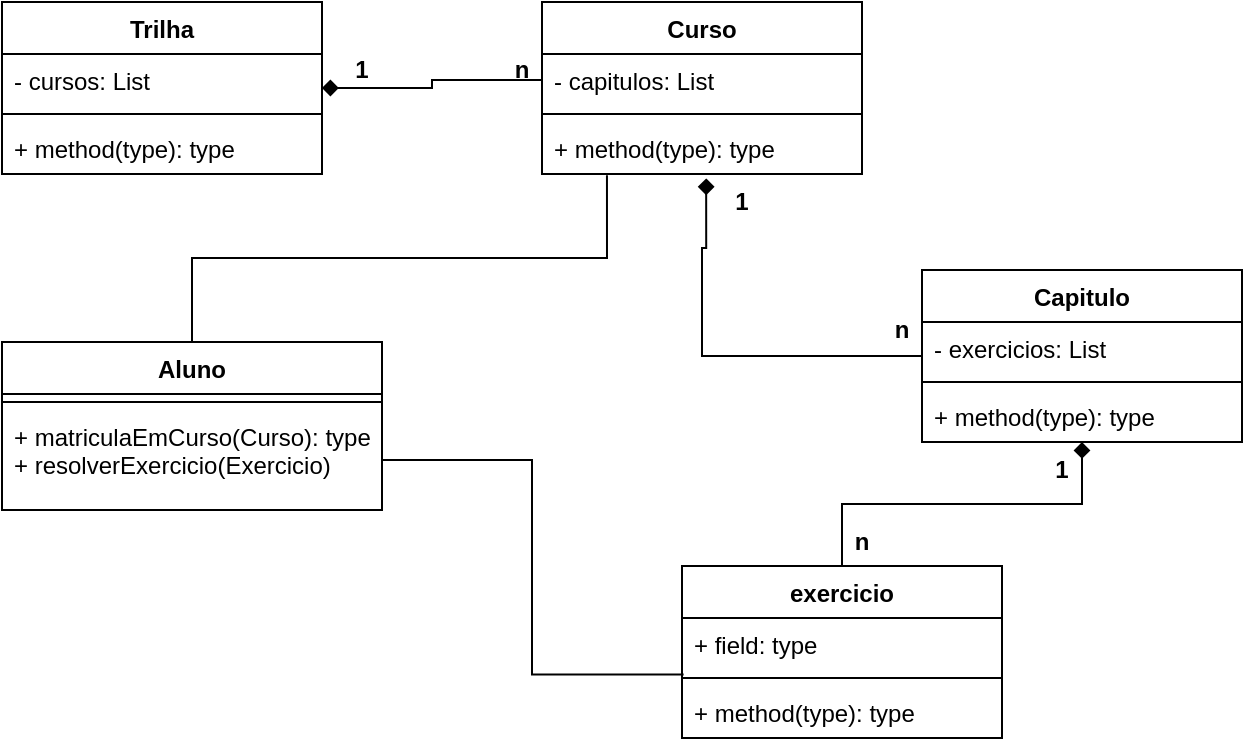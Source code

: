 <mxfile version="13.9.3" type="github">
  <diagram id="C5RBs43oDa-KdzZeNtuy" name="Page-1">
    <mxGraphModel dx="1038" dy="580" grid="1" gridSize="10" guides="1" tooltips="1" connect="1" arrows="1" fold="1" page="1" pageScale="1" pageWidth="827" pageHeight="1169" math="0" shadow="0">
      <root>
        <mxCell id="WIyWlLk6GJQsqaUBKTNV-0" />
        <mxCell id="WIyWlLk6GJQsqaUBKTNV-1" parent="WIyWlLk6GJQsqaUBKTNV-0" />
        <mxCell id="keBym2MLmpa4jsJHaskk-17" style="edgeStyle=orthogonalEdgeStyle;rounded=0;orthogonalLoop=1;jettySize=auto;html=1;entryX=0;entryY=0.5;entryDx=0;entryDy=0;startArrow=diamond;startFill=1;endArrow=none;endFill=0;" edge="1" parent="WIyWlLk6GJQsqaUBKTNV-1" source="keBym2MLmpa4jsJHaskk-0" target="keBym2MLmpa4jsJHaskk-5">
          <mxGeometry relative="1" as="geometry" />
        </mxCell>
        <mxCell id="keBym2MLmpa4jsJHaskk-0" value="Trilha" style="swimlane;fontStyle=1;align=center;verticalAlign=top;childLayout=stackLayout;horizontal=1;startSize=26;horizontalStack=0;resizeParent=1;resizeParentMax=0;resizeLast=0;collapsible=1;marginBottom=0;" vertex="1" parent="WIyWlLk6GJQsqaUBKTNV-1">
          <mxGeometry x="310" y="260" width="160" height="86" as="geometry" />
        </mxCell>
        <mxCell id="keBym2MLmpa4jsJHaskk-1" value="- cursos: List" style="text;strokeColor=none;fillColor=none;align=left;verticalAlign=top;spacingLeft=4;spacingRight=4;overflow=hidden;rotatable=0;points=[[0,0.5],[1,0.5]];portConstraint=eastwest;" vertex="1" parent="keBym2MLmpa4jsJHaskk-0">
          <mxGeometry y="26" width="160" height="26" as="geometry" />
        </mxCell>
        <mxCell id="keBym2MLmpa4jsJHaskk-2" value="" style="line;strokeWidth=1;fillColor=none;align=left;verticalAlign=middle;spacingTop=-1;spacingLeft=3;spacingRight=3;rotatable=0;labelPosition=right;points=[];portConstraint=eastwest;" vertex="1" parent="keBym2MLmpa4jsJHaskk-0">
          <mxGeometry y="52" width="160" height="8" as="geometry" />
        </mxCell>
        <mxCell id="keBym2MLmpa4jsJHaskk-3" value="+ method(type): type" style="text;strokeColor=none;fillColor=none;align=left;verticalAlign=top;spacingLeft=4;spacingRight=4;overflow=hidden;rotatable=0;points=[[0,0.5],[1,0.5]];portConstraint=eastwest;" vertex="1" parent="keBym2MLmpa4jsJHaskk-0">
          <mxGeometry y="60" width="160" height="26" as="geometry" />
        </mxCell>
        <mxCell id="keBym2MLmpa4jsJHaskk-4" value="Curso" style="swimlane;fontStyle=1;align=center;verticalAlign=top;childLayout=stackLayout;horizontal=1;startSize=26;horizontalStack=0;resizeParent=1;resizeParentMax=0;resizeLast=0;collapsible=1;marginBottom=0;" vertex="1" parent="WIyWlLk6GJQsqaUBKTNV-1">
          <mxGeometry x="580" y="260" width="160" height="86" as="geometry" />
        </mxCell>
        <mxCell id="keBym2MLmpa4jsJHaskk-5" value="- capitulos: List" style="text;strokeColor=none;fillColor=none;align=left;verticalAlign=top;spacingLeft=4;spacingRight=4;overflow=hidden;rotatable=0;points=[[0,0.5],[1,0.5]];portConstraint=eastwest;" vertex="1" parent="keBym2MLmpa4jsJHaskk-4">
          <mxGeometry y="26" width="160" height="26" as="geometry" />
        </mxCell>
        <mxCell id="keBym2MLmpa4jsJHaskk-6" value="" style="line;strokeWidth=1;fillColor=none;align=left;verticalAlign=middle;spacingTop=-1;spacingLeft=3;spacingRight=3;rotatable=0;labelPosition=right;points=[];portConstraint=eastwest;" vertex="1" parent="keBym2MLmpa4jsJHaskk-4">
          <mxGeometry y="52" width="160" height="8" as="geometry" />
        </mxCell>
        <mxCell id="keBym2MLmpa4jsJHaskk-7" value="+ method(type): type" style="text;strokeColor=none;fillColor=none;align=left;verticalAlign=top;spacingLeft=4;spacingRight=4;overflow=hidden;rotatable=0;points=[[0,0.5],[1,0.5]];portConstraint=eastwest;" vertex="1" parent="keBym2MLmpa4jsJHaskk-4">
          <mxGeometry y="60" width="160" height="26" as="geometry" />
        </mxCell>
        <mxCell id="keBym2MLmpa4jsJHaskk-20" style="edgeStyle=orthogonalEdgeStyle;rounded=0;orthogonalLoop=1;jettySize=auto;html=1;entryX=0.513;entryY=1.085;entryDx=0;entryDy=0;entryPerimeter=0;startArrow=none;startFill=0;endArrow=diamond;endFill=1;" edge="1" parent="WIyWlLk6GJQsqaUBKTNV-1" source="keBym2MLmpa4jsJHaskk-8" target="keBym2MLmpa4jsJHaskk-7">
          <mxGeometry relative="1" as="geometry">
            <Array as="points">
              <mxPoint x="660" y="383" />
              <mxPoint x="662" y="383" />
            </Array>
          </mxGeometry>
        </mxCell>
        <mxCell id="keBym2MLmpa4jsJHaskk-30" style="edgeStyle=orthogonalEdgeStyle;rounded=0;orthogonalLoop=1;jettySize=auto;html=1;startArrow=diamond;startFill=1;endArrow=none;endFill=0;" edge="1" parent="WIyWlLk6GJQsqaUBKTNV-1" source="keBym2MLmpa4jsJHaskk-8" target="keBym2MLmpa4jsJHaskk-26">
          <mxGeometry relative="1" as="geometry" />
        </mxCell>
        <mxCell id="keBym2MLmpa4jsJHaskk-8" value="Capitulo" style="swimlane;fontStyle=1;align=center;verticalAlign=top;childLayout=stackLayout;horizontal=1;startSize=26;horizontalStack=0;resizeParent=1;resizeParentMax=0;resizeLast=0;collapsible=1;marginBottom=0;" vertex="1" parent="WIyWlLk6GJQsqaUBKTNV-1">
          <mxGeometry x="770" y="394" width="160" height="86" as="geometry" />
        </mxCell>
        <mxCell id="keBym2MLmpa4jsJHaskk-9" value="- exercicios: List" style="text;strokeColor=none;fillColor=none;align=left;verticalAlign=top;spacingLeft=4;spacingRight=4;overflow=hidden;rotatable=0;points=[[0,0.5],[1,0.5]];portConstraint=eastwest;" vertex="1" parent="keBym2MLmpa4jsJHaskk-8">
          <mxGeometry y="26" width="160" height="26" as="geometry" />
        </mxCell>
        <mxCell id="keBym2MLmpa4jsJHaskk-10" value="" style="line;strokeWidth=1;fillColor=none;align=left;verticalAlign=middle;spacingTop=-1;spacingLeft=3;spacingRight=3;rotatable=0;labelPosition=right;points=[];portConstraint=eastwest;" vertex="1" parent="keBym2MLmpa4jsJHaskk-8">
          <mxGeometry y="52" width="160" height="8" as="geometry" />
        </mxCell>
        <mxCell id="keBym2MLmpa4jsJHaskk-11" value="+ method(type): type" style="text;strokeColor=none;fillColor=none;align=left;verticalAlign=top;spacingLeft=4;spacingRight=4;overflow=hidden;rotatable=0;points=[[0,0.5],[1,0.5]];portConstraint=eastwest;" vertex="1" parent="keBym2MLmpa4jsJHaskk-8">
          <mxGeometry y="60" width="160" height="26" as="geometry" />
        </mxCell>
        <mxCell id="keBym2MLmpa4jsJHaskk-24" style="edgeStyle=orthogonalEdgeStyle;rounded=0;orthogonalLoop=1;jettySize=auto;html=1;entryX=0.203;entryY=1.023;entryDx=0;entryDy=0;entryPerimeter=0;startArrow=none;startFill=0;endArrow=none;endFill=0;" edge="1" parent="WIyWlLk6GJQsqaUBKTNV-1" source="keBym2MLmpa4jsJHaskk-12" target="keBym2MLmpa4jsJHaskk-7">
          <mxGeometry relative="1" as="geometry" />
        </mxCell>
        <mxCell id="keBym2MLmpa4jsJHaskk-12" value="Aluno" style="swimlane;fontStyle=1;align=center;verticalAlign=top;childLayout=stackLayout;horizontal=1;startSize=26;horizontalStack=0;resizeParent=1;resizeParentMax=0;resizeLast=0;collapsible=1;marginBottom=0;" vertex="1" parent="WIyWlLk6GJQsqaUBKTNV-1">
          <mxGeometry x="310" y="430" width="190" height="84" as="geometry" />
        </mxCell>
        <mxCell id="keBym2MLmpa4jsJHaskk-14" value="" style="line;strokeWidth=1;fillColor=none;align=left;verticalAlign=middle;spacingTop=-1;spacingLeft=3;spacingRight=3;rotatable=0;labelPosition=right;points=[];portConstraint=eastwest;" vertex="1" parent="keBym2MLmpa4jsJHaskk-12">
          <mxGeometry y="26" width="190" height="8" as="geometry" />
        </mxCell>
        <mxCell id="keBym2MLmpa4jsJHaskk-15" value="+ matriculaEmCurso(Curso): type&#xa;+ resolverExercicio(Exercicio)" style="text;strokeColor=none;fillColor=none;align=left;verticalAlign=top;spacingLeft=4;spacingRight=4;overflow=hidden;rotatable=0;points=[[0,0.5],[1,0.5]];portConstraint=eastwest;" vertex="1" parent="keBym2MLmpa4jsJHaskk-12">
          <mxGeometry y="34" width="190" height="50" as="geometry" />
        </mxCell>
        <mxCell id="keBym2MLmpa4jsJHaskk-18" value="n" style="text;align=center;fontStyle=1;verticalAlign=middle;spacingLeft=3;spacingRight=3;strokeColor=none;rotatable=0;points=[[0,0.5],[1,0.5]];portConstraint=eastwest;" vertex="1" parent="WIyWlLk6GJQsqaUBKTNV-1">
          <mxGeometry x="530" y="280" width="80" height="26" as="geometry" />
        </mxCell>
        <mxCell id="keBym2MLmpa4jsJHaskk-21" value="n" style="text;align=center;fontStyle=1;verticalAlign=middle;spacingLeft=3;spacingRight=3;strokeColor=none;rotatable=0;points=[[0,0.5],[1,0.5]];portConstraint=eastwest;" vertex="1" parent="WIyWlLk6GJQsqaUBKTNV-1">
          <mxGeometry x="720" y="410" width="80" height="26" as="geometry" />
        </mxCell>
        <mxCell id="keBym2MLmpa4jsJHaskk-22" value="1" style="text;align=center;fontStyle=1;verticalAlign=middle;spacingLeft=3;spacingRight=3;strokeColor=none;rotatable=0;points=[[0,0.5],[1,0.5]];portConstraint=eastwest;" vertex="1" parent="WIyWlLk6GJQsqaUBKTNV-1">
          <mxGeometry x="450" y="280" width="80" height="26" as="geometry" />
        </mxCell>
        <mxCell id="keBym2MLmpa4jsJHaskk-23" value="1" style="text;align=center;fontStyle=1;verticalAlign=middle;spacingLeft=3;spacingRight=3;strokeColor=none;rotatable=0;points=[[0,0.5],[1,0.5]];portConstraint=eastwest;" vertex="1" parent="WIyWlLk6GJQsqaUBKTNV-1">
          <mxGeometry x="640" y="346" width="80" height="26" as="geometry" />
        </mxCell>
        <mxCell id="keBym2MLmpa4jsJHaskk-26" value="exercicio" style="swimlane;fontStyle=1;align=center;verticalAlign=top;childLayout=stackLayout;horizontal=1;startSize=26;horizontalStack=0;resizeParent=1;resizeParentMax=0;resizeLast=0;collapsible=1;marginBottom=0;" vertex="1" parent="WIyWlLk6GJQsqaUBKTNV-1">
          <mxGeometry x="650" y="542" width="160" height="86" as="geometry" />
        </mxCell>
        <mxCell id="keBym2MLmpa4jsJHaskk-27" value="+ field: type" style="text;strokeColor=none;fillColor=none;align=left;verticalAlign=top;spacingLeft=4;spacingRight=4;overflow=hidden;rotatable=0;points=[[0,0.5],[1,0.5]];portConstraint=eastwest;" vertex="1" parent="keBym2MLmpa4jsJHaskk-26">
          <mxGeometry y="26" width="160" height="26" as="geometry" />
        </mxCell>
        <mxCell id="keBym2MLmpa4jsJHaskk-28" value="" style="line;strokeWidth=1;fillColor=none;align=left;verticalAlign=middle;spacingTop=-1;spacingLeft=3;spacingRight=3;rotatable=0;labelPosition=right;points=[];portConstraint=eastwest;" vertex="1" parent="keBym2MLmpa4jsJHaskk-26">
          <mxGeometry y="52" width="160" height="8" as="geometry" />
        </mxCell>
        <mxCell id="keBym2MLmpa4jsJHaskk-29" value="+ method(type): type" style="text;strokeColor=none;fillColor=none;align=left;verticalAlign=top;spacingLeft=4;spacingRight=4;overflow=hidden;rotatable=0;points=[[0,0.5],[1,0.5]];portConstraint=eastwest;" vertex="1" parent="keBym2MLmpa4jsJHaskk-26">
          <mxGeometry y="60" width="160" height="26" as="geometry" />
        </mxCell>
        <mxCell id="keBym2MLmpa4jsJHaskk-31" value="n" style="text;align=center;fontStyle=1;verticalAlign=middle;spacingLeft=3;spacingRight=3;strokeColor=none;rotatable=0;points=[[0,0.5],[1,0.5]];portConstraint=eastwest;" vertex="1" parent="WIyWlLk6GJQsqaUBKTNV-1">
          <mxGeometry x="700" y="516" width="80" height="26" as="geometry" />
        </mxCell>
        <mxCell id="keBym2MLmpa4jsJHaskk-32" value="1" style="text;align=center;fontStyle=1;verticalAlign=middle;spacingLeft=3;spacingRight=3;strokeColor=none;rotatable=0;points=[[0,0.5],[1,0.5]];portConstraint=eastwest;" vertex="1" parent="WIyWlLk6GJQsqaUBKTNV-1">
          <mxGeometry x="800" y="480" width="80" height="26" as="geometry" />
        </mxCell>
        <mxCell id="keBym2MLmpa4jsJHaskk-33" style="edgeStyle=orthogonalEdgeStyle;rounded=0;orthogonalLoop=1;jettySize=auto;html=1;entryX=0.005;entryY=1.085;entryDx=0;entryDy=0;entryPerimeter=0;startArrow=none;startFill=0;endArrow=none;endFill=0;" edge="1" parent="WIyWlLk6GJQsqaUBKTNV-1" source="keBym2MLmpa4jsJHaskk-15" target="keBym2MLmpa4jsJHaskk-27">
          <mxGeometry relative="1" as="geometry" />
        </mxCell>
      </root>
    </mxGraphModel>
  </diagram>
</mxfile>
